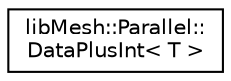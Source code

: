 digraph "Graphical Class Hierarchy"
{
  edge [fontname="Helvetica",fontsize="10",labelfontname="Helvetica",labelfontsize="10"];
  node [fontname="Helvetica",fontsize="10",shape=record];
  rankdir="LR";
  Node1 [label="libMesh::Parallel::\lDataPlusInt\< T \>",height=0.2,width=0.4,color="black", fillcolor="white", style="filled",URL="$classlibMesh_1_1Parallel_1_1DataPlusInt.html"];
}
